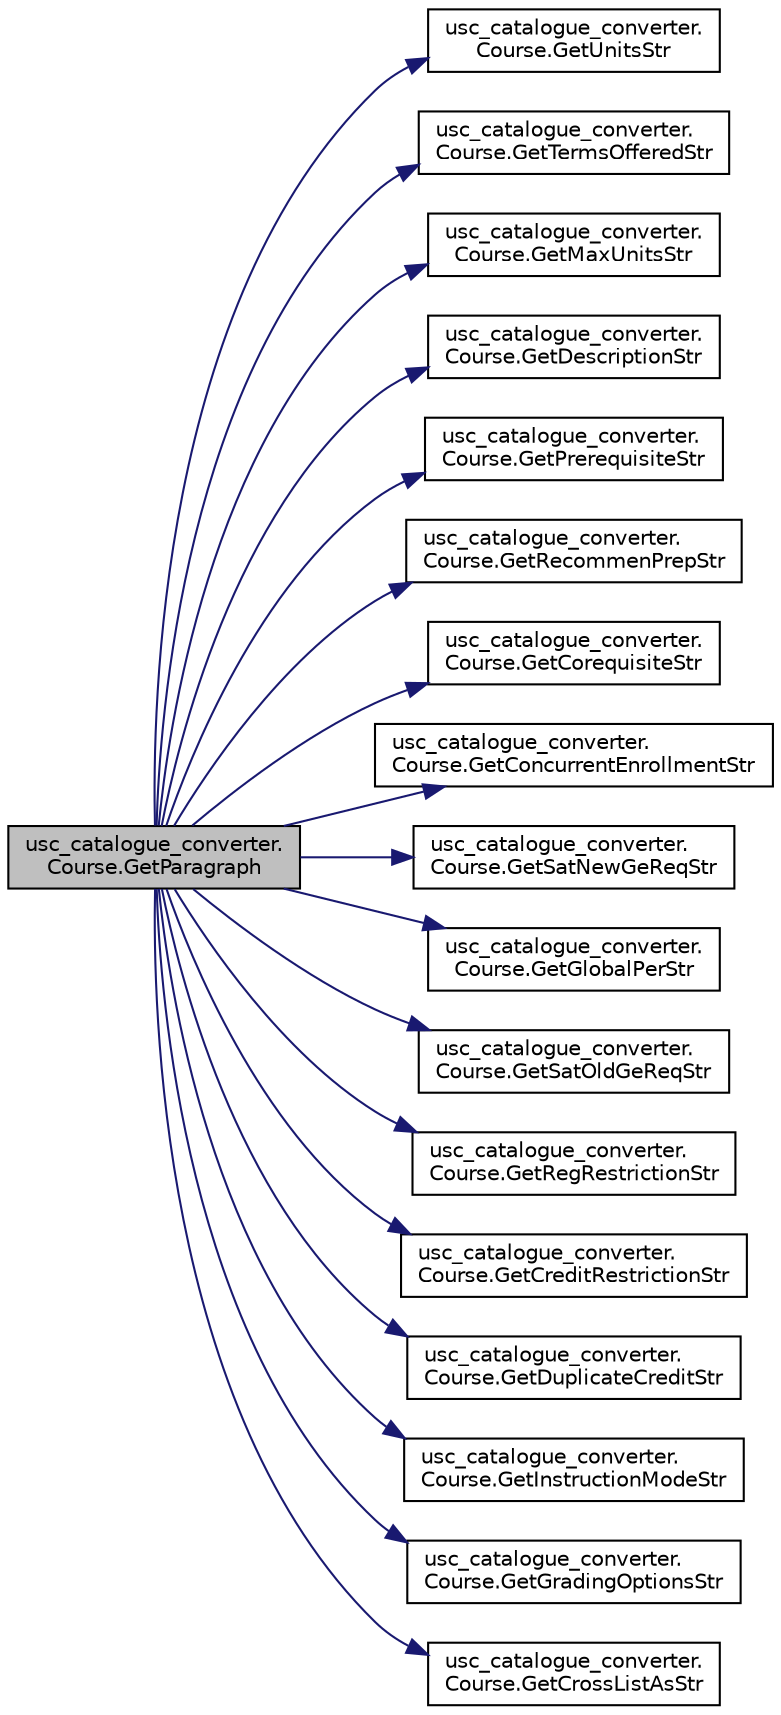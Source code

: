digraph "usc_catalogue_converter.Course.GetParagraph"
{
  edge [fontname="Helvetica",fontsize="10",labelfontname="Helvetica",labelfontsize="10"];
  node [fontname="Helvetica",fontsize="10",shape=record];
  rankdir="LR";
  Node37 [label="usc_catalogue_converter.\lCourse.GetParagraph",height=0.2,width=0.4,color="black", fillcolor="grey75", style="filled", fontcolor="black"];
  Node37 -> Node38 [color="midnightblue",fontsize="10",style="solid",fontname="Helvetica"];
  Node38 [label="usc_catalogue_converter.\lCourse.GetUnitsStr",height=0.2,width=0.4,color="black", fillcolor="white", style="filled",URL="$d5/d58/classusc__catalogue__converter_1_1_course.html#a1aecf07b2ecbc1301b1109f7c0e2cf82"];
  Node37 -> Node39 [color="midnightblue",fontsize="10",style="solid",fontname="Helvetica"];
  Node39 [label="usc_catalogue_converter.\lCourse.GetTermsOfferedStr",height=0.2,width=0.4,color="black", fillcolor="white", style="filled",URL="$d5/d58/classusc__catalogue__converter_1_1_course.html#ad8234272f2e3b1ac5d11d4ecfae49cde"];
  Node37 -> Node40 [color="midnightblue",fontsize="10",style="solid",fontname="Helvetica"];
  Node40 [label="usc_catalogue_converter.\lCourse.GetMaxUnitsStr",height=0.2,width=0.4,color="black", fillcolor="white", style="filled",URL="$d5/d58/classusc__catalogue__converter_1_1_course.html#af9d42f4c7ed3764ec6cb74c9fe94fd08"];
  Node37 -> Node41 [color="midnightblue",fontsize="10",style="solid",fontname="Helvetica"];
  Node41 [label="usc_catalogue_converter.\lCourse.GetDescriptionStr",height=0.2,width=0.4,color="black", fillcolor="white", style="filled",URL="$d5/d58/classusc__catalogue__converter_1_1_course.html#adcf7bc33ac530c273191513431c24248"];
  Node37 -> Node42 [color="midnightblue",fontsize="10",style="solid",fontname="Helvetica"];
  Node42 [label="usc_catalogue_converter.\lCourse.GetPrerequisiteStr",height=0.2,width=0.4,color="black", fillcolor="white", style="filled",URL="$d5/d58/classusc__catalogue__converter_1_1_course.html#ab49853ade1c1886bfc5a75d4d93a6347"];
  Node37 -> Node43 [color="midnightblue",fontsize="10",style="solid",fontname="Helvetica"];
  Node43 [label="usc_catalogue_converter.\lCourse.GetRecommenPrepStr",height=0.2,width=0.4,color="black", fillcolor="white", style="filled",URL="$d5/d58/classusc__catalogue__converter_1_1_course.html#a65b3dbd231ff15745cf88267be4e53be"];
  Node37 -> Node44 [color="midnightblue",fontsize="10",style="solid",fontname="Helvetica"];
  Node44 [label="usc_catalogue_converter.\lCourse.GetCorequisiteStr",height=0.2,width=0.4,color="black", fillcolor="white", style="filled",URL="$d5/d58/classusc__catalogue__converter_1_1_course.html#aa15b84c6fa876a62bc0629858d4fafe7"];
  Node37 -> Node45 [color="midnightblue",fontsize="10",style="solid",fontname="Helvetica"];
  Node45 [label="usc_catalogue_converter.\lCourse.GetConcurrentEnrollmentStr",height=0.2,width=0.4,color="black", fillcolor="white", style="filled",URL="$d5/d58/classusc__catalogue__converter_1_1_course.html#aed2c00631d2a226a203593c89f922d06"];
  Node37 -> Node46 [color="midnightblue",fontsize="10",style="solid",fontname="Helvetica"];
  Node46 [label="usc_catalogue_converter.\lCourse.GetSatNewGeReqStr",height=0.2,width=0.4,color="black", fillcolor="white", style="filled",URL="$d5/d58/classusc__catalogue__converter_1_1_course.html#afdc811edeee17a108d875887a8cf70e8"];
  Node37 -> Node47 [color="midnightblue",fontsize="10",style="solid",fontname="Helvetica"];
  Node47 [label="usc_catalogue_converter.\lCourse.GetGlobalPerStr",height=0.2,width=0.4,color="black", fillcolor="white", style="filled",URL="$d5/d58/classusc__catalogue__converter_1_1_course.html#aa52bb35f7a5dc6c8ebd95c6bcc389664"];
  Node37 -> Node48 [color="midnightblue",fontsize="10",style="solid",fontname="Helvetica"];
  Node48 [label="usc_catalogue_converter.\lCourse.GetSatOldGeReqStr",height=0.2,width=0.4,color="black", fillcolor="white", style="filled",URL="$d5/d58/classusc__catalogue__converter_1_1_course.html#a5a2c8f22d964512523a9cbeca49c735c"];
  Node37 -> Node49 [color="midnightblue",fontsize="10",style="solid",fontname="Helvetica"];
  Node49 [label="usc_catalogue_converter.\lCourse.GetRegRestrictionStr",height=0.2,width=0.4,color="black", fillcolor="white", style="filled",URL="$d5/d58/classusc__catalogue__converter_1_1_course.html#a6b44df8cc6bbc234fc04c6f0e08c2731"];
  Node37 -> Node50 [color="midnightblue",fontsize="10",style="solid",fontname="Helvetica"];
  Node50 [label="usc_catalogue_converter.\lCourse.GetCreditRestrictionStr",height=0.2,width=0.4,color="black", fillcolor="white", style="filled",URL="$d5/d58/classusc__catalogue__converter_1_1_course.html#a39eb562dc3ee82f77f27ee85385f8ff8"];
  Node37 -> Node51 [color="midnightblue",fontsize="10",style="solid",fontname="Helvetica"];
  Node51 [label="usc_catalogue_converter.\lCourse.GetDuplicateCreditStr",height=0.2,width=0.4,color="black", fillcolor="white", style="filled",URL="$d5/d58/classusc__catalogue__converter_1_1_course.html#a739eb15c98236cbfc25e9c87989dd471"];
  Node37 -> Node52 [color="midnightblue",fontsize="10",style="solid",fontname="Helvetica"];
  Node52 [label="usc_catalogue_converter.\lCourse.GetInstructionModeStr",height=0.2,width=0.4,color="black", fillcolor="white", style="filled",URL="$d5/d58/classusc__catalogue__converter_1_1_course.html#aabaa234c32b805ef3fcef38473c1e88b"];
  Node37 -> Node53 [color="midnightblue",fontsize="10",style="solid",fontname="Helvetica"];
  Node53 [label="usc_catalogue_converter.\lCourse.GetGradingOptionsStr",height=0.2,width=0.4,color="black", fillcolor="white", style="filled",URL="$d5/d58/classusc__catalogue__converter_1_1_course.html#a5be3f6a96bf7c371caab1a0c3b9bac4f"];
  Node37 -> Node54 [color="midnightblue",fontsize="10",style="solid",fontname="Helvetica"];
  Node54 [label="usc_catalogue_converter.\lCourse.GetCrossListAsStr",height=0.2,width=0.4,color="black", fillcolor="white", style="filled",URL="$d5/d58/classusc__catalogue__converter_1_1_course.html#adae0f08603d099491d2ee7d824f9e985"];
}
